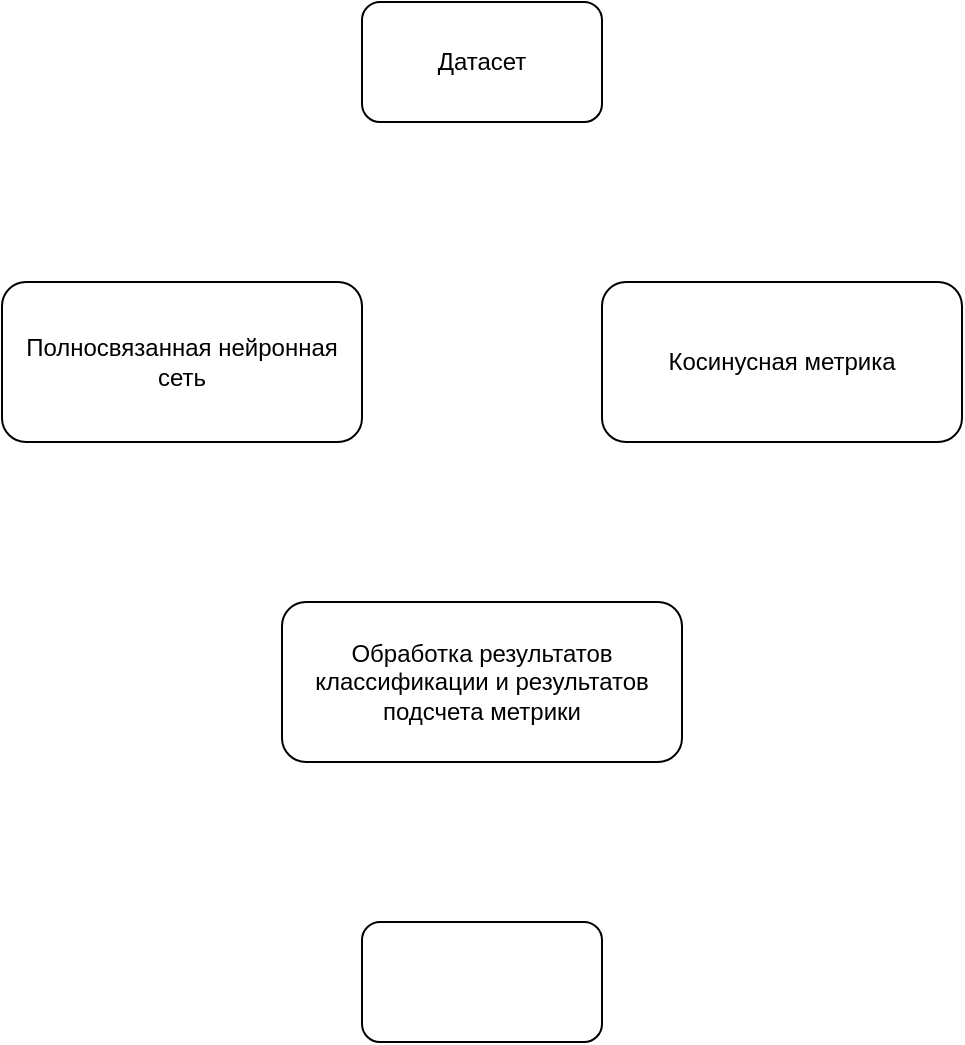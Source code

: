 <mxfile version="21.2.2" type="github">
  <diagram name="Страница 1" id="IcxmnfmYhnehTO9_9P7T">
    <mxGraphModel dx="1430" dy="777" grid="1" gridSize="10" guides="1" tooltips="1" connect="1" arrows="1" fold="1" page="1" pageScale="1" pageWidth="827" pageHeight="1169" math="0" shadow="0">
      <root>
        <mxCell id="0" />
        <mxCell id="1" parent="0" />
        <mxCell id="jlWjaLv-AGQAPDDYFnN8-1" value="Датасет" style="rounded=1;whiteSpace=wrap;html=1;" vertex="1" parent="1">
          <mxGeometry x="240" y="300" width="120" height="60" as="geometry" />
        </mxCell>
        <mxCell id="jlWjaLv-AGQAPDDYFnN8-2" value="Полносвязанная нейронная сеть" style="rounded=1;whiteSpace=wrap;html=1;" vertex="1" parent="1">
          <mxGeometry x="60" y="440" width="180" height="80" as="geometry" />
        </mxCell>
        <mxCell id="jlWjaLv-AGQAPDDYFnN8-3" value="Косинусная метрика" style="rounded=1;whiteSpace=wrap;html=1;" vertex="1" parent="1">
          <mxGeometry x="360" y="440" width="180" height="80" as="geometry" />
        </mxCell>
        <mxCell id="jlWjaLv-AGQAPDDYFnN8-5" value="Обработка результатов классификации и результатов подсчета метрики" style="rounded=1;whiteSpace=wrap;html=1;" vertex="1" parent="1">
          <mxGeometry x="200" y="600" width="200" height="80" as="geometry" />
        </mxCell>
        <mxCell id="jlWjaLv-AGQAPDDYFnN8-6" value="" style="rounded=1;whiteSpace=wrap;html=1;" vertex="1" parent="1">
          <mxGeometry x="240" y="760" width="120" height="60" as="geometry" />
        </mxCell>
      </root>
    </mxGraphModel>
  </diagram>
</mxfile>
